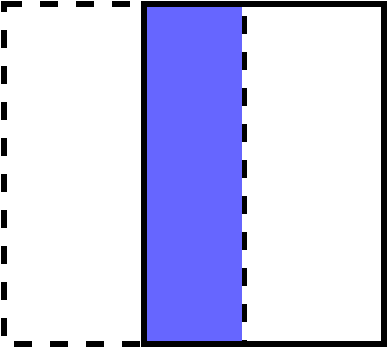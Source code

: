 <mxfile version="14.4.8" type="github">
  <diagram id="LUtXEhOBSvyPao1pJwE6" name="第 1 页">
    <mxGraphModel dx="1422" dy="800" grid="1" gridSize="10" guides="1" tooltips="1" connect="1" arrows="1" fold="1" page="1" pageScale="1" pageWidth="827" pageHeight="1169" math="0" shadow="0">
      <root>
        <mxCell id="0" />
        <mxCell id="1" parent="0" />
        <mxCell id="YVtOy1_-D4vhtOPZS0ep-1" value="" style="rounded=0;whiteSpace=wrap;html=1;dashed=1;strokeWidth=3;fillColor=none;" vertex="1" parent="1">
          <mxGeometry x="320" y="210" width="120" height="170" as="geometry" />
        </mxCell>
        <mxCell id="YVtOy1_-D4vhtOPZS0ep-2" value="" style="rounded=0;whiteSpace=wrap;html=1;strokeWidth=3;dashed=1;dashPattern=1 4;fillColor=#6666FF;strokeColor=none;" vertex="1" parent="1">
          <mxGeometry x="389" y="210" width="50" height="170" as="geometry" />
        </mxCell>
        <mxCell id="YVtOy1_-D4vhtOPZS0ep-3" value="" style="rounded=0;whiteSpace=wrap;html=1;strokeWidth=3;fillColor=none;" vertex="1" parent="1">
          <mxGeometry x="390" y="210" width="120" height="170" as="geometry" />
        </mxCell>
      </root>
    </mxGraphModel>
  </diagram>
</mxfile>
